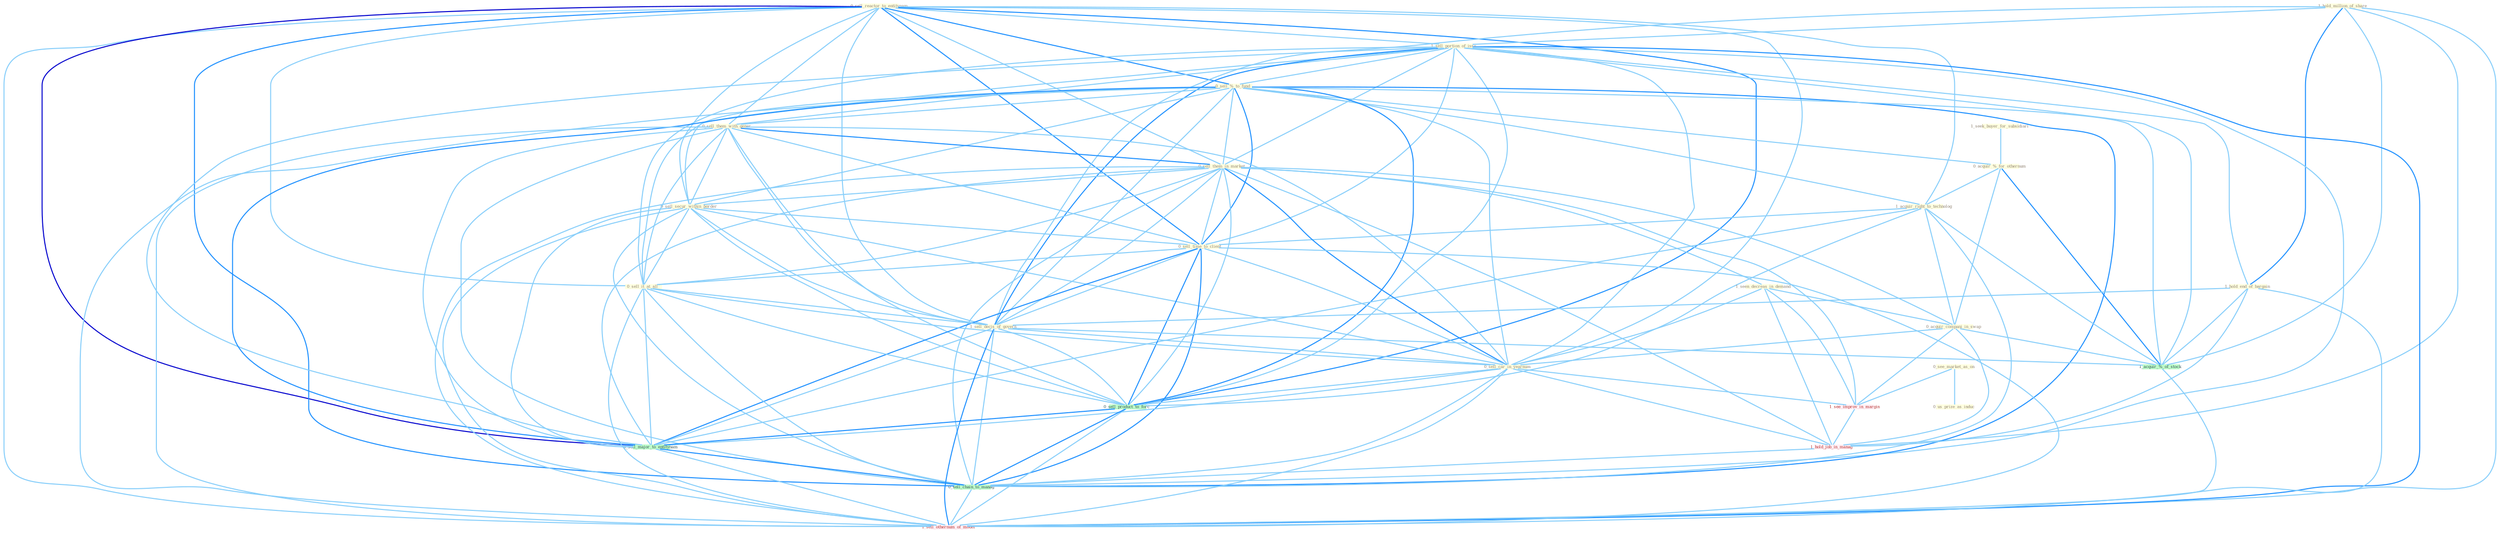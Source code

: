 Graph G{ 
    node
    [shape=polygon,style=filled,width=.5,height=.06,color="#BDFCC9",fixedsize=true,fontsize=4,
    fontcolor="#2f4f4f"];
    {node
    [color="#ffffe0", fontcolor="#8b7d6b"] "1_seek_buyer_for_subsidiari " "0_sell_reactor_to_entitynam " "1_hold_million_of_share " "0_see_market_as_on " "1_sell_portion_of_issu " "0_sell_%_to_fund " "0_sell_them_with_gener " "0_acquir_%_for_othernum " "1_acquir_right_to_technolog " "0_sell_them_in_market " "0_sell_secur_within_border " "1_seen_decreas_in_demand " "0_sell_time_to_client " "0_sell_it_at_all " "1_hold_end_of_bargain " "0_acquir_compani_in_swap " "1_sell_decis_of_govern " "0_us_prize_as_induc " "0_sell_car_in_yearnum "}
{node [color="#fff0f5", fontcolor="#b22222"] "1_see_improv_in_margin " "1_hold_job_in_manag " "1_sell_othernum_of_model "}
edge [color="#B0E2FF"];

	"1_seek_buyer_for_subsidiari " -- "0_acquir_%_for_othernum " [w="1", color="#87cefa" ];
	"0_sell_reactor_to_entitynam " -- "1_sell_portion_of_issu " [w="1", color="#87cefa" ];
	"0_sell_reactor_to_entitynam " -- "0_sell_%_to_fund " [w="2", color="#1e90ff" , len=0.8];
	"0_sell_reactor_to_entitynam " -- "0_sell_them_with_gener " [w="1", color="#87cefa" ];
	"0_sell_reactor_to_entitynam " -- "1_acquir_right_to_technolog " [w="1", color="#87cefa" ];
	"0_sell_reactor_to_entitynam " -- "0_sell_them_in_market " [w="1", color="#87cefa" ];
	"0_sell_reactor_to_entitynam " -- "0_sell_secur_within_border " [w="1", color="#87cefa" ];
	"0_sell_reactor_to_entitynam " -- "0_sell_time_to_client " [w="2", color="#1e90ff" , len=0.8];
	"0_sell_reactor_to_entitynam " -- "0_sell_it_at_all " [w="1", color="#87cefa" ];
	"0_sell_reactor_to_entitynam " -- "1_sell_decis_of_govern " [w="1", color="#87cefa" ];
	"0_sell_reactor_to_entitynam " -- "0_sell_car_in_yearnum " [w="1", color="#87cefa" ];
	"0_sell_reactor_to_entitynam " -- "0_sell_product_to_forc " [w="2", color="#1e90ff" , len=0.8];
	"0_sell_reactor_to_entitynam " -- "0_sell_major_to_entitynam " [w="3", color="#0000cd" , len=0.6];
	"0_sell_reactor_to_entitynam " -- "0_sell_chain_to_manag " [w="2", color="#1e90ff" , len=0.8];
	"0_sell_reactor_to_entitynam " -- "1_sell_othernum_of_model " [w="1", color="#87cefa" ];
	"1_hold_million_of_share " -- "1_sell_portion_of_issu " [w="1", color="#87cefa" ];
	"1_hold_million_of_share " -- "1_hold_end_of_bargain " [w="2", color="#1e90ff" , len=0.8];
	"1_hold_million_of_share " -- "1_sell_decis_of_govern " [w="1", color="#87cefa" ];
	"1_hold_million_of_share " -- "1_acquir_%_of_stock " [w="1", color="#87cefa" ];
	"1_hold_million_of_share " -- "1_hold_job_in_manag " [w="1", color="#87cefa" ];
	"1_hold_million_of_share " -- "1_sell_othernum_of_model " [w="1", color="#87cefa" ];
	"0_see_market_as_on " -- "0_us_prize_as_induc " [w="1", color="#87cefa" ];
	"0_see_market_as_on " -- "1_see_improv_in_margin " [w="1", color="#87cefa" ];
	"1_sell_portion_of_issu " -- "0_sell_%_to_fund " [w="1", color="#87cefa" ];
	"1_sell_portion_of_issu " -- "0_sell_them_with_gener " [w="1", color="#87cefa" ];
	"1_sell_portion_of_issu " -- "0_sell_them_in_market " [w="1", color="#87cefa" ];
	"1_sell_portion_of_issu " -- "0_sell_secur_within_border " [w="1", color="#87cefa" ];
	"1_sell_portion_of_issu " -- "0_sell_time_to_client " [w="1", color="#87cefa" ];
	"1_sell_portion_of_issu " -- "0_sell_it_at_all " [w="1", color="#87cefa" ];
	"1_sell_portion_of_issu " -- "1_hold_end_of_bargain " [w="1", color="#87cefa" ];
	"1_sell_portion_of_issu " -- "1_sell_decis_of_govern " [w="2", color="#1e90ff" , len=0.8];
	"1_sell_portion_of_issu " -- "0_sell_car_in_yearnum " [w="1", color="#87cefa" ];
	"1_sell_portion_of_issu " -- "1_acquir_%_of_stock " [w="1", color="#87cefa" ];
	"1_sell_portion_of_issu " -- "0_sell_product_to_forc " [w="1", color="#87cefa" ];
	"1_sell_portion_of_issu " -- "0_sell_major_to_entitynam " [w="1", color="#87cefa" ];
	"1_sell_portion_of_issu " -- "0_sell_chain_to_manag " [w="1", color="#87cefa" ];
	"1_sell_portion_of_issu " -- "1_sell_othernum_of_model " [w="2", color="#1e90ff" , len=0.8];
	"0_sell_%_to_fund " -- "0_sell_them_with_gener " [w="1", color="#87cefa" ];
	"0_sell_%_to_fund " -- "0_acquir_%_for_othernum " [w="1", color="#87cefa" ];
	"0_sell_%_to_fund " -- "1_acquir_right_to_technolog " [w="1", color="#87cefa" ];
	"0_sell_%_to_fund " -- "0_sell_them_in_market " [w="1", color="#87cefa" ];
	"0_sell_%_to_fund " -- "0_sell_secur_within_border " [w="1", color="#87cefa" ];
	"0_sell_%_to_fund " -- "0_sell_time_to_client " [w="2", color="#1e90ff" , len=0.8];
	"0_sell_%_to_fund " -- "0_sell_it_at_all " [w="1", color="#87cefa" ];
	"0_sell_%_to_fund " -- "1_sell_decis_of_govern " [w="1", color="#87cefa" ];
	"0_sell_%_to_fund " -- "0_sell_car_in_yearnum " [w="1", color="#87cefa" ];
	"0_sell_%_to_fund " -- "1_acquir_%_of_stock " [w="1", color="#87cefa" ];
	"0_sell_%_to_fund " -- "0_sell_product_to_forc " [w="2", color="#1e90ff" , len=0.8];
	"0_sell_%_to_fund " -- "0_sell_major_to_entitynam " [w="2", color="#1e90ff" , len=0.8];
	"0_sell_%_to_fund " -- "0_sell_chain_to_manag " [w="2", color="#1e90ff" , len=0.8];
	"0_sell_%_to_fund " -- "1_sell_othernum_of_model " [w="1", color="#87cefa" ];
	"0_sell_them_with_gener " -- "0_sell_them_in_market " [w="2", color="#1e90ff" , len=0.8];
	"0_sell_them_with_gener " -- "0_sell_secur_within_border " [w="1", color="#87cefa" ];
	"0_sell_them_with_gener " -- "0_sell_time_to_client " [w="1", color="#87cefa" ];
	"0_sell_them_with_gener " -- "0_sell_it_at_all " [w="1", color="#87cefa" ];
	"0_sell_them_with_gener " -- "1_sell_decis_of_govern " [w="1", color="#87cefa" ];
	"0_sell_them_with_gener " -- "0_sell_car_in_yearnum " [w="1", color="#87cefa" ];
	"0_sell_them_with_gener " -- "0_sell_product_to_forc " [w="1", color="#87cefa" ];
	"0_sell_them_with_gener " -- "0_sell_major_to_entitynam " [w="1", color="#87cefa" ];
	"0_sell_them_with_gener " -- "0_sell_chain_to_manag " [w="1", color="#87cefa" ];
	"0_sell_them_with_gener " -- "1_sell_othernum_of_model " [w="1", color="#87cefa" ];
	"0_acquir_%_for_othernum " -- "1_acquir_right_to_technolog " [w="1", color="#87cefa" ];
	"0_acquir_%_for_othernum " -- "0_acquir_compani_in_swap " [w="1", color="#87cefa" ];
	"0_acquir_%_for_othernum " -- "1_acquir_%_of_stock " [w="2", color="#1e90ff" , len=0.8];
	"1_acquir_right_to_technolog " -- "0_sell_time_to_client " [w="1", color="#87cefa" ];
	"1_acquir_right_to_technolog " -- "0_acquir_compani_in_swap " [w="1", color="#87cefa" ];
	"1_acquir_right_to_technolog " -- "1_acquir_%_of_stock " [w="1", color="#87cefa" ];
	"1_acquir_right_to_technolog " -- "0_sell_product_to_forc " [w="1", color="#87cefa" ];
	"1_acquir_right_to_technolog " -- "0_sell_major_to_entitynam " [w="1", color="#87cefa" ];
	"1_acquir_right_to_technolog " -- "0_sell_chain_to_manag " [w="1", color="#87cefa" ];
	"0_sell_them_in_market " -- "0_sell_secur_within_border " [w="1", color="#87cefa" ];
	"0_sell_them_in_market " -- "1_seen_decreas_in_demand " [w="1", color="#87cefa" ];
	"0_sell_them_in_market " -- "0_sell_time_to_client " [w="1", color="#87cefa" ];
	"0_sell_them_in_market " -- "0_sell_it_at_all " [w="1", color="#87cefa" ];
	"0_sell_them_in_market " -- "0_acquir_compani_in_swap " [w="1", color="#87cefa" ];
	"0_sell_them_in_market " -- "1_sell_decis_of_govern " [w="1", color="#87cefa" ];
	"0_sell_them_in_market " -- "0_sell_car_in_yearnum " [w="2", color="#1e90ff" , len=0.8];
	"0_sell_them_in_market " -- "1_see_improv_in_margin " [w="1", color="#87cefa" ];
	"0_sell_them_in_market " -- "1_hold_job_in_manag " [w="1", color="#87cefa" ];
	"0_sell_them_in_market " -- "0_sell_product_to_forc " [w="1", color="#87cefa" ];
	"0_sell_them_in_market " -- "0_sell_major_to_entitynam " [w="1", color="#87cefa" ];
	"0_sell_them_in_market " -- "0_sell_chain_to_manag " [w="1", color="#87cefa" ];
	"0_sell_them_in_market " -- "1_sell_othernum_of_model " [w="1", color="#87cefa" ];
	"0_sell_secur_within_border " -- "0_sell_time_to_client " [w="1", color="#87cefa" ];
	"0_sell_secur_within_border " -- "0_sell_it_at_all " [w="1", color="#87cefa" ];
	"0_sell_secur_within_border " -- "1_sell_decis_of_govern " [w="1", color="#87cefa" ];
	"0_sell_secur_within_border " -- "0_sell_car_in_yearnum " [w="1", color="#87cefa" ];
	"0_sell_secur_within_border " -- "0_sell_product_to_forc " [w="1", color="#87cefa" ];
	"0_sell_secur_within_border " -- "0_sell_major_to_entitynam " [w="1", color="#87cefa" ];
	"0_sell_secur_within_border " -- "0_sell_chain_to_manag " [w="1", color="#87cefa" ];
	"0_sell_secur_within_border " -- "1_sell_othernum_of_model " [w="1", color="#87cefa" ];
	"1_seen_decreas_in_demand " -- "0_acquir_compani_in_swap " [w="1", color="#87cefa" ];
	"1_seen_decreas_in_demand " -- "0_sell_car_in_yearnum " [w="1", color="#87cefa" ];
	"1_seen_decreas_in_demand " -- "1_see_improv_in_margin " [w="1", color="#87cefa" ];
	"1_seen_decreas_in_demand " -- "1_hold_job_in_manag " [w="1", color="#87cefa" ];
	"0_sell_time_to_client " -- "0_sell_it_at_all " [w="1", color="#87cefa" ];
	"0_sell_time_to_client " -- "1_sell_decis_of_govern " [w="1", color="#87cefa" ];
	"0_sell_time_to_client " -- "0_sell_car_in_yearnum " [w="1", color="#87cefa" ];
	"0_sell_time_to_client " -- "0_sell_product_to_forc " [w="2", color="#1e90ff" , len=0.8];
	"0_sell_time_to_client " -- "0_sell_major_to_entitynam " [w="2", color="#1e90ff" , len=0.8];
	"0_sell_time_to_client " -- "0_sell_chain_to_manag " [w="2", color="#1e90ff" , len=0.8];
	"0_sell_time_to_client " -- "1_sell_othernum_of_model " [w="1", color="#87cefa" ];
	"0_sell_it_at_all " -- "1_sell_decis_of_govern " [w="1", color="#87cefa" ];
	"0_sell_it_at_all " -- "0_sell_car_in_yearnum " [w="1", color="#87cefa" ];
	"0_sell_it_at_all " -- "0_sell_product_to_forc " [w="1", color="#87cefa" ];
	"0_sell_it_at_all " -- "0_sell_major_to_entitynam " [w="1", color="#87cefa" ];
	"0_sell_it_at_all " -- "0_sell_chain_to_manag " [w="1", color="#87cefa" ];
	"0_sell_it_at_all " -- "1_sell_othernum_of_model " [w="1", color="#87cefa" ];
	"1_hold_end_of_bargain " -- "1_sell_decis_of_govern " [w="1", color="#87cefa" ];
	"1_hold_end_of_bargain " -- "1_acquir_%_of_stock " [w="1", color="#87cefa" ];
	"1_hold_end_of_bargain " -- "1_hold_job_in_manag " [w="1", color="#87cefa" ];
	"1_hold_end_of_bargain " -- "1_sell_othernum_of_model " [w="1", color="#87cefa" ];
	"0_acquir_compani_in_swap " -- "0_sell_car_in_yearnum " [w="1", color="#87cefa" ];
	"0_acquir_compani_in_swap " -- "1_see_improv_in_margin " [w="1", color="#87cefa" ];
	"0_acquir_compani_in_swap " -- "1_acquir_%_of_stock " [w="1", color="#87cefa" ];
	"0_acquir_compani_in_swap " -- "1_hold_job_in_manag " [w="1", color="#87cefa" ];
	"1_sell_decis_of_govern " -- "0_sell_car_in_yearnum " [w="1", color="#87cefa" ];
	"1_sell_decis_of_govern " -- "1_acquir_%_of_stock " [w="1", color="#87cefa" ];
	"1_sell_decis_of_govern " -- "0_sell_product_to_forc " [w="1", color="#87cefa" ];
	"1_sell_decis_of_govern " -- "0_sell_major_to_entitynam " [w="1", color="#87cefa" ];
	"1_sell_decis_of_govern " -- "0_sell_chain_to_manag " [w="1", color="#87cefa" ];
	"1_sell_decis_of_govern " -- "1_sell_othernum_of_model " [w="2", color="#1e90ff" , len=0.8];
	"0_sell_car_in_yearnum " -- "1_see_improv_in_margin " [w="1", color="#87cefa" ];
	"0_sell_car_in_yearnum " -- "1_hold_job_in_manag " [w="1", color="#87cefa" ];
	"0_sell_car_in_yearnum " -- "0_sell_product_to_forc " [w="1", color="#87cefa" ];
	"0_sell_car_in_yearnum " -- "0_sell_major_to_entitynam " [w="1", color="#87cefa" ];
	"0_sell_car_in_yearnum " -- "0_sell_chain_to_manag " [w="1", color="#87cefa" ];
	"0_sell_car_in_yearnum " -- "1_sell_othernum_of_model " [w="1", color="#87cefa" ];
	"1_see_improv_in_margin " -- "1_hold_job_in_manag " [w="1", color="#87cefa" ];
	"1_acquir_%_of_stock " -- "1_sell_othernum_of_model " [w="1", color="#87cefa" ];
	"1_hold_job_in_manag " -- "0_sell_chain_to_manag " [w="1", color="#87cefa" ];
	"0_sell_product_to_forc " -- "0_sell_major_to_entitynam " [w="2", color="#1e90ff" , len=0.8];
	"0_sell_product_to_forc " -- "0_sell_chain_to_manag " [w="2", color="#1e90ff" , len=0.8];
	"0_sell_product_to_forc " -- "1_sell_othernum_of_model " [w="1", color="#87cefa" ];
	"0_sell_major_to_entitynam " -- "0_sell_chain_to_manag " [w="2", color="#1e90ff" , len=0.8];
	"0_sell_major_to_entitynam " -- "1_sell_othernum_of_model " [w="1", color="#87cefa" ];
	"0_sell_chain_to_manag " -- "1_sell_othernum_of_model " [w="1", color="#87cefa" ];
}